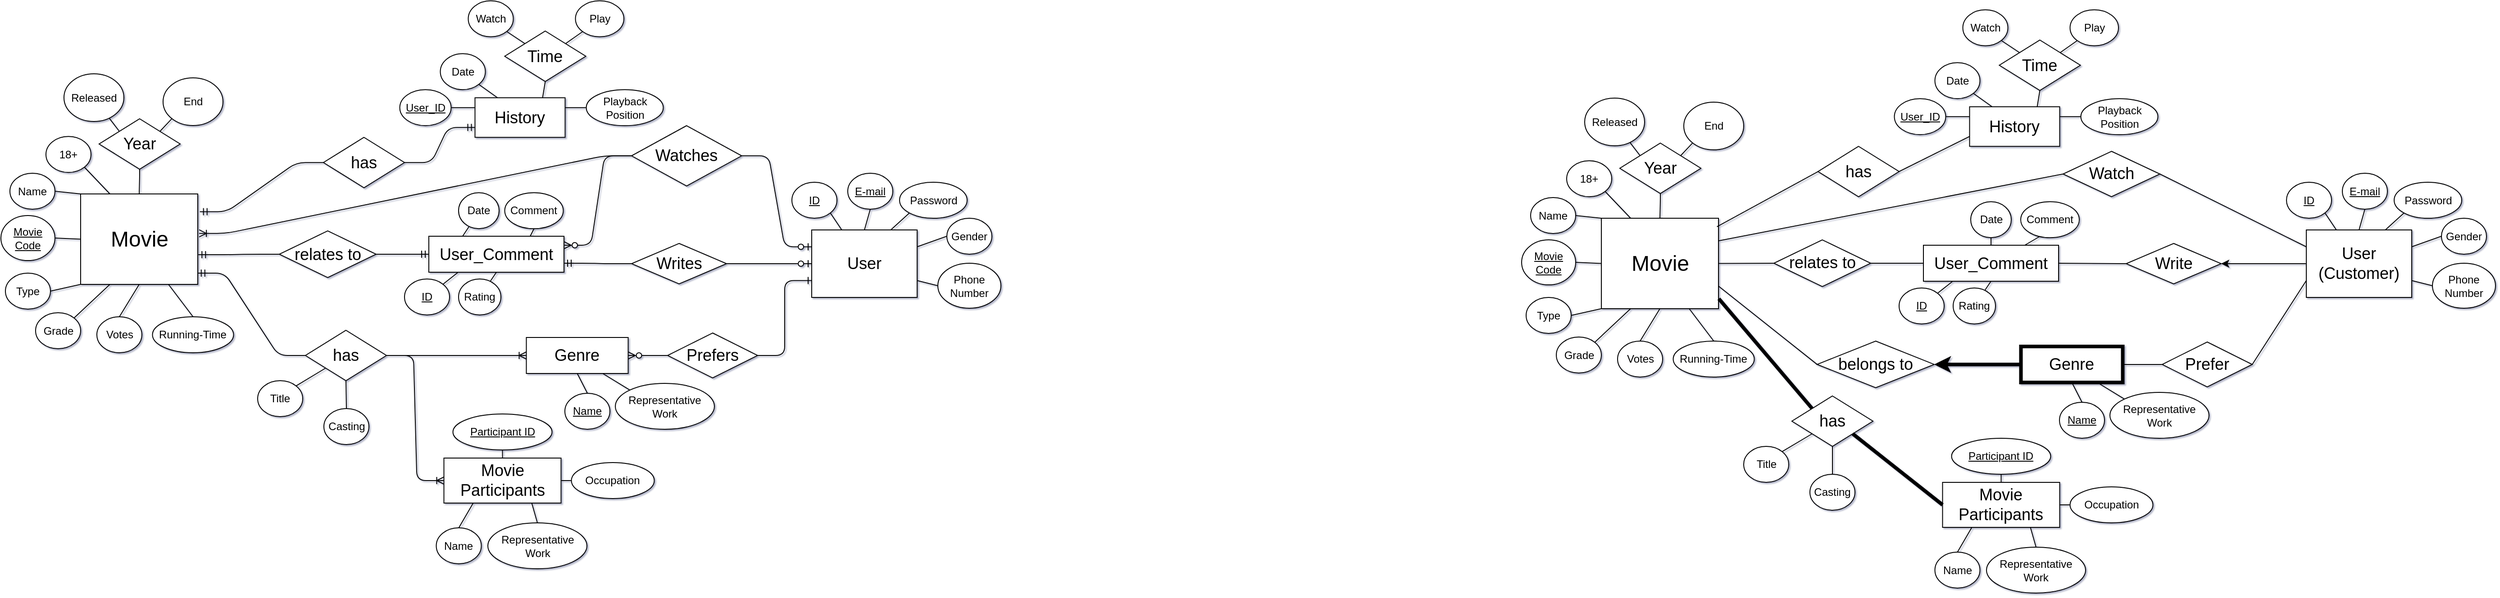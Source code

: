 <mxfile version="24.7.14">
  <diagram id="R2lEEEUBdFMjLlhIrx00" name="Page-1">
    <mxGraphModel dx="1087" dy="1228" grid="1" gridSize="10" guides="1" tooltips="1" connect="1" arrows="1" fold="1" page="1" pageScale="1" pageWidth="850" pageHeight="1100" background="none" math="0" shadow="1" extFonts="Permanent Marker^https://fonts.googleapis.com/css?family=Permanent+Marker">
      <root>
        <mxCell id="0" />
        <mxCell id="1" parent="0" />
        <mxCell id="OrGfQXAaAdTn9BZJPWIu-48" value="&lt;span style=&quot;font-size: 18px;&quot;&gt;User&lt;/span&gt;" style="whiteSpace=wrap;html=1;align=center;rounded=0;" parent="1" vertex="1">
          <mxGeometry x="1102" y="505.5" width="117" height="75" as="geometry" />
        </mxCell>
        <mxCell id="OrGfQXAaAdTn9BZJPWIu-49" value="&lt;font style=&quot;font-size: 18px;&quot;&gt;Movie Participants&lt;/font&gt;" style="whiteSpace=wrap;html=1;align=center;rounded=0;" parent="1" vertex="1">
          <mxGeometry x="693.75" y="759" width="130" height="50" as="geometry" />
        </mxCell>
        <mxCell id="OrGfQXAaAdTn9BZJPWIu-50" value="&lt;u&gt;ID&lt;/u&gt;" style="ellipse;whiteSpace=wrap;html=1;align=center;rounded=1;" parent="1" vertex="1">
          <mxGeometry x="1080" y="452.5" width="50" height="40" as="geometry" />
        </mxCell>
        <mxCell id="OrGfQXAaAdTn9BZJPWIu-52" value="" style="endArrow=none;html=1;rounded=1;exitX=1;exitY=1;exitDx=0;exitDy=0;" parent="1" source="OrGfQXAaAdTn9BZJPWIu-50" target="OrGfQXAaAdTn9BZJPWIu-48" edge="1">
          <mxGeometry relative="1" as="geometry">
            <mxPoint x="887.5" y="492.5" as="sourcePoint" />
            <mxPoint x="1047.5" y="492.5" as="targetPoint" />
          </mxGeometry>
        </mxCell>
        <mxCell id="OrGfQXAaAdTn9BZJPWIu-53" value="&lt;u&gt;E-mail&lt;/u&gt;" style="ellipse;whiteSpace=wrap;html=1;align=center;rounded=1;" parent="1" vertex="1">
          <mxGeometry x="1142" y="442.5" width="50" height="40" as="geometry" />
        </mxCell>
        <mxCell id="OrGfQXAaAdTn9BZJPWIu-54" value="" style="endArrow=none;html=1;rounded=1;exitX=0.5;exitY=1;exitDx=0;exitDy=0;entryX=0.5;entryY=0;entryDx=0;entryDy=0;" parent="1" source="OrGfQXAaAdTn9BZJPWIu-53" target="OrGfQXAaAdTn9BZJPWIu-48" edge="1">
          <mxGeometry relative="1" as="geometry">
            <mxPoint x="1130.5" y="436.5" as="sourcePoint" />
            <mxPoint x="1187.5" y="452.5" as="targetPoint" />
          </mxGeometry>
        </mxCell>
        <mxCell id="OrGfQXAaAdTn9BZJPWIu-55" value="Password" style="ellipse;whiteSpace=wrap;html=1;align=center;rounded=1;" parent="1" vertex="1">
          <mxGeometry x="1199.5" y="452.5" width="75" height="40" as="geometry" />
        </mxCell>
        <mxCell id="OrGfQXAaAdTn9BZJPWIu-56" value="" style="endArrow=none;html=1;rounded=1;exitX=0;exitY=1;exitDx=0;exitDy=0;entryX=0.75;entryY=0;entryDx=0;entryDy=0;" parent="1" source="OrGfQXAaAdTn9BZJPWIu-55" target="OrGfQXAaAdTn9BZJPWIu-48" edge="1">
          <mxGeometry relative="1" as="geometry">
            <mxPoint x="1160.5" y="386.5" as="sourcePoint" />
            <mxPoint x="1197.5" y="462.5" as="targetPoint" />
          </mxGeometry>
        </mxCell>
        <mxCell id="OrGfQXAaAdTn9BZJPWIu-57" value="Gender" style="ellipse;whiteSpace=wrap;html=1;align=center;rounded=1;" parent="1" vertex="1">
          <mxGeometry x="1252" y="492.5" width="50" height="40" as="geometry" />
        </mxCell>
        <mxCell id="OrGfQXAaAdTn9BZJPWIu-58" value="" style="endArrow=none;html=1;rounded=1;exitX=0;exitY=0.5;exitDx=0;exitDy=0;entryX=1;entryY=0.25;entryDx=0;entryDy=0;" parent="1" source="OrGfQXAaAdTn9BZJPWIu-57" target="OrGfQXAaAdTn9BZJPWIu-48" edge="1">
          <mxGeometry relative="1" as="geometry">
            <mxPoint x="1160.5" y="386.5" as="sourcePoint" />
            <mxPoint x="1197.5" y="462.5" as="targetPoint" />
          </mxGeometry>
        </mxCell>
        <mxCell id="OrGfQXAaAdTn9BZJPWIu-61" value="Phone Number" style="ellipse;whiteSpace=wrap;html=1;align=center;rounded=1;" parent="1" vertex="1">
          <mxGeometry x="1242" y="542.5" width="70" height="50" as="geometry" />
        </mxCell>
        <mxCell id="OrGfQXAaAdTn9BZJPWIu-62" value="" style="endArrow=none;html=1;rounded=1;entryX=1;entryY=0.75;entryDx=0;entryDy=0;exitX=0;exitY=0.5;exitDx=0;exitDy=0;" parent="1" source="OrGfQXAaAdTn9BZJPWIu-61" target="OrGfQXAaAdTn9BZJPWIu-48" edge="1">
          <mxGeometry relative="1" as="geometry">
            <mxPoint x="1345" y="452.5" as="sourcePoint" />
            <mxPoint x="1197.5" y="462.5" as="targetPoint" />
          </mxGeometry>
        </mxCell>
        <mxCell id="OrGfQXAaAdTn9BZJPWIu-76" value="&lt;font style=&quot;font-size: 18px;&quot;&gt;Prefers&lt;/font&gt;" style="shape=rhombus;perimeter=rhombusPerimeter;whiteSpace=wrap;html=1;align=center;rounded=0;" parent="1" vertex="1">
          <mxGeometry x="942" y="620" width="100" height="50" as="geometry" />
        </mxCell>
        <mxCell id="OrGfQXAaAdTn9BZJPWIu-77" value="&lt;font style=&quot;font-size: 18px;&quot;&gt;User_Comment&lt;/font&gt;" style="whiteSpace=wrap;html=1;align=center;rounded=0;" parent="1" vertex="1">
          <mxGeometry x="677" y="512.5" width="150" height="40" as="geometry" />
        </mxCell>
        <mxCell id="OrGfQXAaAdTn9BZJPWIu-78" value="Rating" style="ellipse;whiteSpace=wrap;html=1;align=center;rounded=1;" parent="1" vertex="1">
          <mxGeometry x="710" y="560" width="47" height="40" as="geometry" />
        </mxCell>
        <mxCell id="OrGfQXAaAdTn9BZJPWIu-79" value="&lt;u&gt;ID&lt;/u&gt;" style="ellipse;whiteSpace=wrap;html=1;align=center;rounded=1;" parent="1" vertex="1">
          <mxGeometry x="650" y="560" width="50" height="40" as="geometry" />
        </mxCell>
        <mxCell id="OrGfQXAaAdTn9BZJPWIu-88" value="Date" style="ellipse;whiteSpace=wrap;html=1;align=center;rounded=1;" parent="1" vertex="1">
          <mxGeometry x="710" y="464.13" width="45" height="40" as="geometry" />
        </mxCell>
        <mxCell id="OrGfQXAaAdTn9BZJPWIu-89" value="Comment" style="ellipse;whiteSpace=wrap;html=1;align=center;rounded=1;" parent="1" vertex="1">
          <mxGeometry x="761.25" y="464.13" width="65" height="40" as="geometry" />
        </mxCell>
        <mxCell id="OrGfQXAaAdTn9BZJPWIu-97" value="" style="endArrow=none;html=1;rounded=1;entryX=1;entryY=0;entryDx=0;entryDy=0;exitX=0.213;exitY=1.013;exitDx=0;exitDy=0;exitPerimeter=0;" parent="1" source="OrGfQXAaAdTn9BZJPWIu-77" target="OrGfQXAaAdTn9BZJPWIu-79" edge="1">
          <mxGeometry relative="1" as="geometry">
            <mxPoint x="765" y="760" as="sourcePoint" />
            <mxPoint x="752" y="650" as="targetPoint" />
          </mxGeometry>
        </mxCell>
        <mxCell id="OrGfQXAaAdTn9BZJPWIu-98" value="" style="endArrow=none;html=1;rounded=1;exitX=0.5;exitY=1;exitDx=0;exitDy=0;" parent="1" source="OrGfQXAaAdTn9BZJPWIu-77" target="OrGfQXAaAdTn9BZJPWIu-78" edge="1">
          <mxGeometry relative="1" as="geometry">
            <mxPoint x="775" y="770" as="sourcePoint" />
            <mxPoint x="679" y="582.5" as="targetPoint" />
          </mxGeometry>
        </mxCell>
        <mxCell id="OrGfQXAaAdTn9BZJPWIu-99" value="" style="endArrow=none;html=1;rounded=1;exitX=0.25;exitY=0;exitDx=0;exitDy=0;entryX=0.264;entryY=0.932;entryDx=0;entryDy=0;entryPerimeter=0;" parent="1" source="OrGfQXAaAdTn9BZJPWIu-77" target="OrGfQXAaAdTn9BZJPWIu-88" edge="1">
          <mxGeometry relative="1" as="geometry">
            <mxPoint x="785" y="780" as="sourcePoint" />
            <mxPoint x="752" y="496.5" as="targetPoint" />
          </mxGeometry>
        </mxCell>
        <mxCell id="OrGfQXAaAdTn9BZJPWIu-100" value="" style="endArrow=none;html=1;rounded=1;exitX=0.75;exitY=0;exitDx=0;exitDy=0;entryX=0.5;entryY=1;entryDx=0;entryDy=0;" parent="1" source="OrGfQXAaAdTn9BZJPWIu-77" target="OrGfQXAaAdTn9BZJPWIu-89" edge="1">
          <mxGeometry relative="1" as="geometry">
            <mxPoint x="795" y="790" as="sourcePoint" />
            <mxPoint x="782" y="680" as="targetPoint" />
          </mxGeometry>
        </mxCell>
        <mxCell id="OrGfQXAaAdTn9BZJPWIu-105" value="&lt;span style=&quot;font-size: 18px;&quot;&gt;Writes&lt;/span&gt;" style="shape=rhombus;perimeter=rhombusPerimeter;whiteSpace=wrap;html=1;align=center;rounded=0;" parent="1" vertex="1">
          <mxGeometry x="902" y="520.5" width="105.5" height="45" as="geometry" />
        </mxCell>
        <mxCell id="_kRaysnc5MU2M_8_n5-s-9" value="&lt;span style=&quot;font-size: 18px;&quot;&gt;relates to&lt;/span&gt;" style="shape=rhombus;perimeter=rhombusPerimeter;whiteSpace=wrap;html=1;align=center;rounded=0;" parent="1" vertex="1">
          <mxGeometry x="511" y="506.56" width="107.5" height="51.88" as="geometry" />
        </mxCell>
        <mxCell id="_kRaysnc5MU2M_8_n5-s-20" value="" style="edgeStyle=entityRelationEdgeStyle;fontSize=12;html=1;endArrow=ERone;endFill=1;rounded=1;entryX=0;entryY=0.75;entryDx=0;entryDy=0;exitX=1;exitY=0.5;exitDx=0;exitDy=0;" parent="1" source="OrGfQXAaAdTn9BZJPWIu-76" target="OrGfQXAaAdTn9BZJPWIu-48" edge="1">
          <mxGeometry width="100" height="100" relative="1" as="geometry">
            <mxPoint x="658" y="636" as="sourcePoint" />
            <mxPoint x="758" y="536" as="targetPoint" />
          </mxGeometry>
        </mxCell>
        <mxCell id="_kRaysnc5MU2M_8_n5-s-26" value="" style="edgeStyle=entityRelationEdgeStyle;fontSize=12;html=1;endArrow=ERoneToMany;rounded=1;entryX=0;entryY=0.5;entryDx=0;entryDy=0;exitX=1;exitY=0.5;exitDx=0;exitDy=0;" parent="1" source="_kRaysnc5MU2M_8_n5-s-62" target="OrGfQXAaAdTn9BZJPWIu-49" edge="1">
          <mxGeometry width="100" height="100" relative="1" as="geometry">
            <mxPoint x="647" y="743" as="sourcePoint" />
            <mxPoint x="967" y="810" as="targetPoint" />
            <Array as="points">
              <mxPoint x="600" y="760" />
            </Array>
          </mxGeometry>
        </mxCell>
        <mxCell id="_kRaysnc5MU2M_8_n5-s-29" value="" style="edgeStyle=entityRelationEdgeStyle;fontSize=12;html=1;endArrow=ERzeroToOne;endFill=1;rounded=1;entryX=0;entryY=0.5;entryDx=0;entryDy=0;exitX=1;exitY=0.5;exitDx=0;exitDy=0;" parent="1" source="OrGfQXAaAdTn9BZJPWIu-105" target="OrGfQXAaAdTn9BZJPWIu-48" edge="1">
          <mxGeometry width="100" height="100" relative="1" as="geometry">
            <mxPoint x="1090.5" y="431" as="sourcePoint" />
            <mxPoint x="893.5" y="556" as="targetPoint" />
          </mxGeometry>
        </mxCell>
        <mxCell id="_kRaysnc5MU2M_8_n5-s-33" value="" style="edgeStyle=entityRelationEdgeStyle;fontSize=12;html=1;endArrow=ERzeroToMany;endFill=1;rounded=1;exitX=0;exitY=0.5;exitDx=0;exitDy=0;" parent="1" source="OrGfQXAaAdTn9BZJPWIu-76" target="_kRaysnc5MU2M_8_n5-s-52" edge="1">
          <mxGeometry width="100" height="100" relative="1" as="geometry">
            <mxPoint x="654.75" y="735" as="sourcePoint" />
            <mxPoint x="754.75" y="635" as="targetPoint" />
          </mxGeometry>
        </mxCell>
        <mxCell id="_kRaysnc5MU2M_8_n5-s-34" value="" style="edgeStyle=entityRelationEdgeStyle;fontSize=12;html=1;endArrow=ERmandOne;rounded=1;entryX=1;entryY=0.75;entryDx=0;entryDy=0;" parent="1" source="OrGfQXAaAdTn9BZJPWIu-105" target="OrGfQXAaAdTn9BZJPWIu-77" edge="1">
          <mxGeometry width="100" height="100" relative="1" as="geometry">
            <mxPoint x="795.5" y="640" as="sourcePoint" />
            <mxPoint x="895.5" y="540" as="targetPoint" />
          </mxGeometry>
        </mxCell>
        <mxCell id="_kRaysnc5MU2M_8_n5-s-37" value="" style="edgeStyle=entityRelationEdgeStyle;fontSize=12;html=1;endArrow=ERmandOne;rounded=1;entryX=1.005;entryY=0.672;entryDx=0;entryDy=0;exitX=0;exitY=0.5;exitDx=0;exitDy=0;entryPerimeter=0;" parent="1" source="_kRaysnc5MU2M_8_n5-s-9" target="56u8kqJNubYGTSNLfcnv-119" edge="1">
          <mxGeometry width="100" height="100" relative="1" as="geometry">
            <mxPoint x="530" y="530" as="sourcePoint" />
            <mxPoint x="446.12" y="532.111" as="targetPoint" />
            <Array as="points">
              <mxPoint x="581.5" y="562.5" />
              <mxPoint x="500" y="570" />
              <mxPoint x="450" y="550" />
            </Array>
          </mxGeometry>
        </mxCell>
        <mxCell id="_kRaysnc5MU2M_8_n5-s-38" value="" style="edgeStyle=entityRelationEdgeStyle;fontSize=12;html=1;endArrow=ERmandOne;rounded=1;entryX=0;entryY=0.5;entryDx=0;entryDy=0;exitX=1;exitY=0.5;exitDx=0;exitDy=0;" parent="1" source="_kRaysnc5MU2M_8_n5-s-9" target="OrGfQXAaAdTn9BZJPWIu-77" edge="1">
          <mxGeometry width="100" height="100" relative="1" as="geometry">
            <mxPoint x="657.75" y="556.005" as="sourcePoint" />
            <mxPoint x="726.25" y="556.13" as="targetPoint" />
            <Array as="points">
              <mxPoint x="598.25" y="596.13" />
            </Array>
          </mxGeometry>
        </mxCell>
        <mxCell id="_kRaysnc5MU2M_8_n5-s-39" value="Name" style="ellipse;whiteSpace=wrap;html=1;align=center;rounded=1;" parent="1" vertex="1">
          <mxGeometry x="685.25" y="836.5" width="50" height="40" as="geometry" />
        </mxCell>
        <mxCell id="_kRaysnc5MU2M_8_n5-s-40" value="Occupation" style="ellipse;whiteSpace=wrap;html=1;align=center;rounded=1;" parent="1" vertex="1">
          <mxGeometry x="835.25" y="764" width="92" height="40" as="geometry" />
        </mxCell>
        <mxCell id="_kRaysnc5MU2M_8_n5-s-42" value="Representative&lt;br&gt;Work" style="ellipse;whiteSpace=wrap;html=1;align=center;rounded=1;" parent="1" vertex="1">
          <mxGeometry x="742.5" y="831" width="110" height="51" as="geometry" />
        </mxCell>
        <mxCell id="_kRaysnc5MU2M_8_n5-s-44" value="&lt;u&gt;Participant ID&lt;/u&gt;" style="ellipse;whiteSpace=wrap;html=1;align=center;rounded=1;" parent="1" vertex="1">
          <mxGeometry x="703.75" y="710" width="110" height="40" as="geometry" />
        </mxCell>
        <mxCell id="_kRaysnc5MU2M_8_n5-s-45" value="" style="endArrow=none;html=1;rounded=1;entryX=0.5;entryY=0;entryDx=0;entryDy=0;exitX=0.75;exitY=1;exitDx=0;exitDy=0;" parent="1" source="OrGfQXAaAdTn9BZJPWIu-49" target="_kRaysnc5MU2M_8_n5-s-42" edge="1">
          <mxGeometry relative="1" as="geometry">
            <mxPoint x="242.25" y="834" as="sourcePoint" />
            <mxPoint x="250.25" y="873" as="targetPoint" />
          </mxGeometry>
        </mxCell>
        <mxCell id="_kRaysnc5MU2M_8_n5-s-46" value="" style="endArrow=none;html=1;rounded=1;entryX=0;entryY=0.5;entryDx=0;entryDy=0;exitX=1;exitY=0.5;exitDx=0;exitDy=0;" parent="1" source="OrGfQXAaAdTn9BZJPWIu-49" target="_kRaysnc5MU2M_8_n5-s-40" edge="1">
          <mxGeometry relative="1" as="geometry">
            <mxPoint x="737.25" y="836" as="sourcePoint" />
            <mxPoint x="742.25" y="855" as="targetPoint" />
          </mxGeometry>
        </mxCell>
        <mxCell id="_kRaysnc5MU2M_8_n5-s-47" value="" style="endArrow=none;html=1;rounded=1;entryX=0.5;entryY=1;entryDx=0;entryDy=0;exitX=0.5;exitY=0;exitDx=0;exitDy=0;" parent="1" source="OrGfQXAaAdTn9BZJPWIu-49" target="_kRaysnc5MU2M_8_n5-s-44" edge="1">
          <mxGeometry relative="1" as="geometry">
            <mxPoint x="747.25" y="846" as="sourcePoint" />
            <mxPoint x="752.25" y="865" as="targetPoint" />
          </mxGeometry>
        </mxCell>
        <mxCell id="_kRaysnc5MU2M_8_n5-s-48" value="" style="endArrow=none;html=1;rounded=1;exitX=0.25;exitY=1;exitDx=0;exitDy=0;entryX=0.5;entryY=0;entryDx=0;entryDy=0;" parent="1" source="OrGfQXAaAdTn9BZJPWIu-49" target="_kRaysnc5MU2M_8_n5-s-39" edge="1">
          <mxGeometry relative="1" as="geometry">
            <mxPoint x="757.25" y="856" as="sourcePoint" />
            <mxPoint x="796.25" y="740" as="targetPoint" />
          </mxGeometry>
        </mxCell>
        <mxCell id="_kRaysnc5MU2M_8_n5-s-52" value="&lt;font style=&quot;font-size: 18px;&quot;&gt;Genre&lt;/font&gt;" style="whiteSpace=wrap;html=1;align=center;rounded=0;" parent="1" vertex="1">
          <mxGeometry x="785.25" y="625" width="113" height="40" as="geometry" />
        </mxCell>
        <mxCell id="_kRaysnc5MU2M_8_n5-s-54" value="&lt;font style=&quot;font-size: 18px;&quot;&gt;History&lt;/font&gt;" style="whiteSpace=wrap;html=1;align=center;rounded=0;" parent="1" vertex="1">
          <mxGeometry x="728.25" y="358.63" width="100" height="44" as="geometry" />
        </mxCell>
        <mxCell id="_kRaysnc5MU2M_8_n5-s-56" value="&lt;span style=&quot;font-size: 18px;&quot;&gt;Watches&lt;/span&gt;" style="shape=rhombus;perimeter=rhombusPerimeter;whiteSpace=wrap;html=1;align=center;rounded=0;" parent="1" vertex="1">
          <mxGeometry x="902" y="389.63" width="122.25" height="67" as="geometry" />
        </mxCell>
        <mxCell id="_kRaysnc5MU2M_8_n5-s-60" value="&lt;u&gt;Name&lt;/u&gt;" style="ellipse;whiteSpace=wrap;html=1;align=center;rounded=1;" parent="1" vertex="1">
          <mxGeometry x="828" y="687" width="50" height="40" as="geometry" />
        </mxCell>
        <mxCell id="_kRaysnc5MU2M_8_n5-s-62" value="&lt;font style=&quot;font-size: 18px;&quot;&gt;has&lt;/font&gt;" style="shape=rhombus;perimeter=rhombusPerimeter;whiteSpace=wrap;html=1;align=center;rounded=0;" parent="1" vertex="1">
          <mxGeometry x="540" y="617" width="90" height="56" as="geometry" />
        </mxCell>
        <mxCell id="_kRaysnc5MU2M_8_n5-s-63" value="" style="edgeStyle=entityRelationEdgeStyle;fontSize=12;html=1;endArrow=ERmandOne;rounded=1;exitX=0;exitY=0.5;exitDx=0;exitDy=0;entryX=0.999;entryY=0.876;entryDx=0;entryDy=0;entryPerimeter=0;" parent="1" source="_kRaysnc5MU2M_8_n5-s-62" target="56u8kqJNubYGTSNLfcnv-119" edge="1">
          <mxGeometry width="100" height="100" relative="1" as="geometry">
            <mxPoint x="690" y="595" as="sourcePoint" />
            <mxPoint x="447.81" y="557.639" as="targetPoint" />
            <Array as="points">
              <mxPoint x="520" y="760" />
            </Array>
          </mxGeometry>
        </mxCell>
        <mxCell id="_kRaysnc5MU2M_8_n5-s-64" value="" style="endArrow=none;html=1;rounded=1;entryX=0.5;entryY=1;entryDx=0;entryDy=0;exitX=0.5;exitY=0;exitDx=0;exitDy=0;" parent="1" source="_kRaysnc5MU2M_8_n5-s-60" target="_kRaysnc5MU2M_8_n5-s-52" edge="1">
          <mxGeometry relative="1" as="geometry">
            <mxPoint x="866.75" y="595" as="sourcePoint" />
            <mxPoint x="842.75" y="650.5" as="targetPoint" />
          </mxGeometry>
        </mxCell>
        <mxCell id="_kRaysnc5MU2M_8_n5-s-71" value="Date" style="ellipse;whiteSpace=wrap;html=1;align=center;rounded=1;" parent="1" vertex="1">
          <mxGeometry x="689.75" y="309.63" width="50" height="40" as="geometry" />
        </mxCell>
        <mxCell id="_kRaysnc5MU2M_8_n5-s-72" value="" style="endArrow=none;html=1;rounded=1;entryX=0.25;entryY=0;entryDx=0;entryDy=0;exitX=1;exitY=1;exitDx=0;exitDy=0;" parent="1" source="_kRaysnc5MU2M_8_n5-s-71" target="_kRaysnc5MU2M_8_n5-s-54" edge="1">
          <mxGeometry relative="1" as="geometry">
            <mxPoint x="725.75" y="420.13" as="sourcePoint" />
            <mxPoint x="1053.25" y="676.13" as="targetPoint" />
          </mxGeometry>
        </mxCell>
        <mxCell id="_kRaysnc5MU2M_8_n5-s-74" value="Watch" style="ellipse;whiteSpace=wrap;html=1;align=center;rounded=1;" parent="1" vertex="1">
          <mxGeometry x="720.75" y="250.87" width="50" height="40" as="geometry" />
        </mxCell>
        <mxCell id="_kRaysnc5MU2M_8_n5-s-75" value="Play" style="ellipse;whiteSpace=wrap;html=1;align=center;rounded=1;" parent="1" vertex="1">
          <mxGeometry x="839.75" y="250.87" width="53.75" height="40" as="geometry" />
        </mxCell>
        <mxCell id="_kRaysnc5MU2M_8_n5-s-76" value="" style="endArrow=none;html=1;rounded=1;entryX=0;entryY=0;entryDx=0;entryDy=0;exitX=1;exitY=1;exitDx=0;exitDy=0;" parent="1" source="_kRaysnc5MU2M_8_n5-s-74" target="1Lhtd_r-0-Z76O6dxkwj-29" edge="1">
          <mxGeometry relative="1" as="geometry">
            <mxPoint x="764" y="465" as="sourcePoint" />
            <mxPoint x="781" y="489" as="targetPoint" />
          </mxGeometry>
        </mxCell>
        <mxCell id="_kRaysnc5MU2M_8_n5-s-77" value="" style="endArrow=none;html=1;rounded=1;entryX=1;entryY=0;entryDx=0;entryDy=0;exitX=0;exitY=1;exitDx=0;exitDy=0;" parent="1" source="_kRaysnc5MU2M_8_n5-s-75" target="1Lhtd_r-0-Z76O6dxkwj-29" edge="1">
          <mxGeometry relative="1" as="geometry">
            <mxPoint x="774" y="475" as="sourcePoint" />
            <mxPoint x="791" y="499" as="targetPoint" />
          </mxGeometry>
        </mxCell>
        <mxCell id="_kRaysnc5MU2M_8_n5-s-78" value="" style="endArrow=none;html=1;rounded=1;entryX=0;entryY=0.25;entryDx=0;entryDy=0;exitX=1;exitY=0.5;exitDx=0;exitDy=0;" parent="1" source="_kRaysnc5MU2M_8_n5-s-79" target="_kRaysnc5MU2M_8_n5-s-54" edge="1">
          <mxGeometry relative="1" as="geometry">
            <mxPoint x="665.75" y="460.13" as="sourcePoint" />
            <mxPoint x="739.75" y="458.13" as="targetPoint" />
          </mxGeometry>
        </mxCell>
        <mxCell id="_kRaysnc5MU2M_8_n5-s-79" value="&lt;u&gt;User_ID&lt;/u&gt;" style="ellipse;whiteSpace=wrap;html=1;align=center;rounded=1;" parent="1" vertex="1">
          <mxGeometry x="644.75" y="349.63" width="57" height="40" as="geometry" />
        </mxCell>
        <mxCell id="1Lhtd_r-0-Z76O6dxkwj-9" value="Playback&lt;br&gt;Position" style="ellipse;whiteSpace=wrap;html=1;align=center;rounded=1;" parent="1" vertex="1">
          <mxGeometry x="851.75" y="349.63" width="85.5" height="40" as="geometry" />
        </mxCell>
        <mxCell id="1Lhtd_r-0-Z76O6dxkwj-10" value="" style="endArrow=none;html=1;rounded=1;entryX=1;entryY=0.25;entryDx=0;entryDy=0;exitX=0;exitY=0.5;exitDx=0;exitDy=0;" parent="1" source="1Lhtd_r-0-Z76O6dxkwj-9" target="_kRaysnc5MU2M_8_n5-s-54" edge="1">
          <mxGeometry relative="1" as="geometry">
            <mxPoint x="720.25" y="420.63" as="sourcePoint" />
            <mxPoint x="738.25" y="401.63" as="targetPoint" />
          </mxGeometry>
        </mxCell>
        <mxCell id="1Lhtd_r-0-Z76O6dxkwj-11" value="" style="edgeStyle=entityRelationEdgeStyle;fontSize=12;html=1;endArrow=ERmandOne;rounded=1;entryX=0;entryY=0.75;entryDx=0;entryDy=0;exitX=1;exitY=0.5;exitDx=0;exitDy=0;" parent="1" source="1Lhtd_r-0-Z76O6dxkwj-12" target="_kRaysnc5MU2M_8_n5-s-54" edge="1">
          <mxGeometry width="100" height="100" relative="1" as="geometry">
            <mxPoint x="695" y="370.5" as="sourcePoint" />
            <mxPoint x="745.5" y="542.5" as="targetPoint" />
            <Array as="points">
              <mxPoint x="624.75" y="606.13" />
            </Array>
          </mxGeometry>
        </mxCell>
        <mxCell id="1Lhtd_r-0-Z76O6dxkwj-12" value="&lt;font style=&quot;font-size: 18px;&quot;&gt;has&lt;/font&gt;" style="shape=rhombus;perimeter=rhombusPerimeter;whiteSpace=wrap;html=1;align=center;rounded=0;" parent="1" vertex="1">
          <mxGeometry x="560" y="402.63" width="90" height="56" as="geometry" />
        </mxCell>
        <mxCell id="1Lhtd_r-0-Z76O6dxkwj-13" value="" style="edgeStyle=entityRelationEdgeStyle;fontSize=12;html=1;endArrow=ERmandOne;rounded=1;entryX=1.018;entryY=0.196;entryDx=0;entryDy=0;exitX=0;exitY=0.5;exitDx=0;exitDy=0;entryPerimeter=0;" parent="1" source="1Lhtd_r-0-Z76O6dxkwj-12" target="56u8kqJNubYGTSNLfcnv-119" edge="1">
          <mxGeometry width="100" height="100" relative="1" as="geometry">
            <mxPoint x="564" y="510" as="sourcePoint" />
            <mxPoint x="449.11" y="485.982" as="targetPoint" />
            <Array as="points">
              <mxPoint x="591.5" y="572.5" />
            </Array>
          </mxGeometry>
        </mxCell>
        <mxCell id="1Lhtd_r-0-Z76O6dxkwj-14" value="" style="edgeStyle=entityRelationEdgeStyle;fontSize=12;html=1;endArrow=ERoneToMany;rounded=1;entryX=0;entryY=0.5;entryDx=0;entryDy=0;exitX=1;exitY=0.5;exitDx=0;exitDy=0;" parent="1" source="_kRaysnc5MU2M_8_n5-s-62" target="_kRaysnc5MU2M_8_n5-s-52" edge="1">
          <mxGeometry width="100" height="100" relative="1" as="geometry">
            <mxPoint x="689.0" y="644.94" as="sourcePoint" />
            <mxPoint x="682.75" y="779" as="targetPoint" />
            <Array as="points">
              <mxPoint x="614.75" y="795" />
            </Array>
          </mxGeometry>
        </mxCell>
        <mxCell id="1Lhtd_r-0-Z76O6dxkwj-16" value="" style="edgeStyle=entityRelationEdgeStyle;fontSize=12;html=1;endArrow=ERzeroToOne;endFill=1;rounded=1;entryX=0;entryY=0.25;entryDx=0;entryDy=0;" parent="1" source="_kRaysnc5MU2M_8_n5-s-56" target="OrGfQXAaAdTn9BZJPWIu-48" edge="1">
          <mxGeometry width="100" height="100" relative="1" as="geometry">
            <mxPoint x="888" y="397.5" as="sourcePoint" />
            <mxPoint x="982" y="377.5" as="targetPoint" />
          </mxGeometry>
        </mxCell>
        <mxCell id="1Lhtd_r-0-Z76O6dxkwj-18" value="" style="edgeStyle=entityRelationEdgeStyle;fontSize=12;html=1;endArrow=ERzeroToMany;endFill=1;rounded=1;exitX=0;exitY=0.5;exitDx=0;exitDy=0;entryX=1;entryY=0.25;entryDx=0;entryDy=0;" parent="1" source="_kRaysnc5MU2M_8_n5-s-56" target="OrGfQXAaAdTn9BZJPWIu-77" edge="1">
          <mxGeometry width="100" height="100" relative="1" as="geometry">
            <mxPoint x="959" y="535" as="sourcePoint" />
            <mxPoint x="898" y="630" as="targetPoint" />
          </mxGeometry>
        </mxCell>
        <mxCell id="1Lhtd_r-0-Z76O6dxkwj-19" value="" style="edgeStyle=entityRelationEdgeStyle;fontSize=12;html=1;endArrow=ERoneToMany;rounded=1;exitX=0;exitY=0.5;exitDx=0;exitDy=0;entryX=1.012;entryY=0.436;entryDx=0;entryDy=0;entryPerimeter=0;" parent="1" source="_kRaysnc5MU2M_8_n5-s-56" target="56u8kqJNubYGTSNLfcnv-119" edge="1">
          <mxGeometry width="100" height="100" relative="1" as="geometry">
            <mxPoint x="618" y="658" as="sourcePoint" />
            <mxPoint x="449" y="507" as="targetPoint" />
            <Array as="points">
              <mxPoint x="610" y="770" />
            </Array>
          </mxGeometry>
        </mxCell>
        <mxCell id="1Lhtd_r-0-Z76O6dxkwj-21" value="Representative&lt;br&gt;Work" style="ellipse;whiteSpace=wrap;html=1;align=center;rounded=1;" parent="1" vertex="1">
          <mxGeometry x="884" y="676" width="110" height="51" as="geometry" />
        </mxCell>
        <mxCell id="1Lhtd_r-0-Z76O6dxkwj-23" value="" style="endArrow=none;html=1;rounded=1;entryX=0.75;entryY=1;entryDx=0;entryDy=0;exitX=0;exitY=0;exitDx=0;exitDy=0;" parent="1" source="1Lhtd_r-0-Z76O6dxkwj-21" target="_kRaysnc5MU2M_8_n5-s-52" edge="1">
          <mxGeometry relative="1" as="geometry">
            <mxPoint x="845.75" y="697" as="sourcePoint" />
            <mxPoint x="851.75" y="675" as="targetPoint" />
          </mxGeometry>
        </mxCell>
        <mxCell id="1Lhtd_r-0-Z76O6dxkwj-29" value="&lt;span style=&quot;font-size: 18px;&quot;&gt;Time&lt;/span&gt;" style="shape=rhombus;perimeter=rhombusPerimeter;whiteSpace=wrap;html=1;align=center;rounded=0;" parent="1" vertex="1">
          <mxGeometry x="761.25" y="284.5" width="90" height="56" as="geometry" />
        </mxCell>
        <mxCell id="1Lhtd_r-0-Z76O6dxkwj-34" value="" style="endArrow=none;html=1;rounded=1;entryX=0.75;entryY=0;entryDx=0;entryDy=0;exitX=0.5;exitY=1;exitDx=0;exitDy=0;" parent="1" source="1Lhtd_r-0-Z76O6dxkwj-29" target="_kRaysnc5MU2M_8_n5-s-54" edge="1">
          <mxGeometry relative="1" as="geometry">
            <mxPoint x="910" y="368" as="sourcePoint" />
            <mxPoint x="838" y="380" as="targetPoint" />
          </mxGeometry>
        </mxCell>
        <mxCell id="56u8kqJNubYGTSNLfcnv-1" value="Type" style="ellipse;whiteSpace=wrap;html=1;align=center;rounded=1;" vertex="1" parent="1">
          <mxGeometry x="1895" y="580.5" width="50" height="40" as="geometry" />
        </mxCell>
        <mxCell id="56u8kqJNubYGTSNLfcnv-104" value="" style="edgeStyle=orthogonalEdgeStyle;rounded=0;orthogonalLoop=1;jettySize=auto;html=1;" edge="1" parent="1" source="56u8kqJNubYGTSNLfcnv-2" target="56u8kqJNubYGTSNLfcnv-36">
          <mxGeometry relative="1" as="geometry" />
        </mxCell>
        <mxCell id="56u8kqJNubYGTSNLfcnv-2" value="&lt;span style=&quot;font-size: 18px;&quot;&gt;User&lt;br&gt;(Customer)&lt;/span&gt;" style="whiteSpace=wrap;html=1;align=center;rounded=0;" vertex="1" parent="1">
          <mxGeometry x="2761" y="505.5" width="117" height="75" as="geometry" />
        </mxCell>
        <mxCell id="56u8kqJNubYGTSNLfcnv-3" value="&lt;font style=&quot;font-size: 18px;&quot;&gt;Movie Participants&lt;/font&gt;" style="whiteSpace=wrap;html=1;align=center;rounded=0;" vertex="1" parent="1">
          <mxGeometry x="2357.25" y="786" width="130" height="50" as="geometry" />
        </mxCell>
        <mxCell id="56u8kqJNubYGTSNLfcnv-4" value="&lt;u&gt;ID&lt;/u&gt;" style="ellipse;whiteSpace=wrap;html=1;align=center;rounded=1;" vertex="1" parent="1">
          <mxGeometry x="2739" y="452.5" width="50" height="40" as="geometry" />
        </mxCell>
        <mxCell id="56u8kqJNubYGTSNLfcnv-5" value="" style="endArrow=none;html=1;rounded=1;exitX=1;exitY=1;exitDx=0;exitDy=0;" edge="1" parent="1" source="56u8kqJNubYGTSNLfcnv-4" target="56u8kqJNubYGTSNLfcnv-2">
          <mxGeometry relative="1" as="geometry">
            <mxPoint x="2546.5" y="492.5" as="sourcePoint" />
            <mxPoint x="2706.5" y="492.5" as="targetPoint" />
          </mxGeometry>
        </mxCell>
        <mxCell id="56u8kqJNubYGTSNLfcnv-6" value="&lt;u&gt;E-mail&lt;/u&gt;" style="ellipse;whiteSpace=wrap;html=1;align=center;rounded=1;" vertex="1" parent="1">
          <mxGeometry x="2801" y="442.5" width="50" height="40" as="geometry" />
        </mxCell>
        <mxCell id="56u8kqJNubYGTSNLfcnv-7" value="" style="endArrow=none;html=1;rounded=1;exitX=0.5;exitY=1;exitDx=0;exitDy=0;entryX=0.5;entryY=0;entryDx=0;entryDy=0;" edge="1" parent="1" source="56u8kqJNubYGTSNLfcnv-6" target="56u8kqJNubYGTSNLfcnv-2">
          <mxGeometry relative="1" as="geometry">
            <mxPoint x="2789.5" y="436.5" as="sourcePoint" />
            <mxPoint x="2846.5" y="452.5" as="targetPoint" />
          </mxGeometry>
        </mxCell>
        <mxCell id="56u8kqJNubYGTSNLfcnv-8" value="Password" style="ellipse;whiteSpace=wrap;html=1;align=center;rounded=1;" vertex="1" parent="1">
          <mxGeometry x="2858.5" y="452.5" width="75" height="40" as="geometry" />
        </mxCell>
        <mxCell id="56u8kqJNubYGTSNLfcnv-9" value="" style="endArrow=none;html=1;rounded=1;exitX=0;exitY=1;exitDx=0;exitDy=0;entryX=0.75;entryY=0;entryDx=0;entryDy=0;" edge="1" parent="1" source="56u8kqJNubYGTSNLfcnv-8" target="56u8kqJNubYGTSNLfcnv-2">
          <mxGeometry relative="1" as="geometry">
            <mxPoint x="2819.5" y="386.5" as="sourcePoint" />
            <mxPoint x="2856.5" y="462.5" as="targetPoint" />
          </mxGeometry>
        </mxCell>
        <mxCell id="56u8kqJNubYGTSNLfcnv-10" value="Gender" style="ellipse;whiteSpace=wrap;html=1;align=center;rounded=1;" vertex="1" parent="1">
          <mxGeometry x="2911" y="492.5" width="50" height="40" as="geometry" />
        </mxCell>
        <mxCell id="56u8kqJNubYGTSNLfcnv-11" value="" style="endArrow=none;html=1;rounded=1;exitX=0;exitY=0.5;exitDx=0;exitDy=0;entryX=1;entryY=0.25;entryDx=0;entryDy=0;" edge="1" parent="1" source="56u8kqJNubYGTSNLfcnv-10" target="56u8kqJNubYGTSNLfcnv-2">
          <mxGeometry relative="1" as="geometry">
            <mxPoint x="2819.5" y="386.5" as="sourcePoint" />
            <mxPoint x="2856.5" y="462.5" as="targetPoint" />
          </mxGeometry>
        </mxCell>
        <mxCell id="56u8kqJNubYGTSNLfcnv-12" value="Phone Number" style="ellipse;whiteSpace=wrap;html=1;align=center;rounded=1;" vertex="1" parent="1">
          <mxGeometry x="2901" y="542.5" width="70" height="50" as="geometry" />
        </mxCell>
        <mxCell id="56u8kqJNubYGTSNLfcnv-13" value="" style="endArrow=none;html=1;rounded=1;entryX=1;entryY=0.75;entryDx=0;entryDy=0;exitX=0;exitY=0.5;exitDx=0;exitDy=0;" edge="1" parent="1" source="56u8kqJNubYGTSNLfcnv-12" target="56u8kqJNubYGTSNLfcnv-2">
          <mxGeometry relative="1" as="geometry">
            <mxPoint x="3004" y="452.5" as="sourcePoint" />
            <mxPoint x="2856.5" y="462.5" as="targetPoint" />
          </mxGeometry>
        </mxCell>
        <mxCell id="56u8kqJNubYGTSNLfcnv-14" value="Name" style="ellipse;whiteSpace=wrap;html=1;align=center;rounded=1;" vertex="1" parent="1">
          <mxGeometry x="1900" y="469.5" width="50" height="40" as="geometry" />
        </mxCell>
        <mxCell id="56u8kqJNubYGTSNLfcnv-15" value="Running-Time" style="ellipse;whiteSpace=wrap;html=1;align=center;rounded=1;" vertex="1" parent="1">
          <mxGeometry x="2058.25" y="629" width="90" height="40" as="geometry" />
        </mxCell>
        <mxCell id="56u8kqJNubYGTSNLfcnv-16" value="Released" style="ellipse;whiteSpace=wrap;html=1;align=center;rounded=1;" vertex="1" parent="1">
          <mxGeometry x="1960" y="359" width="66.5" height="53" as="geometry" />
        </mxCell>
        <mxCell id="56u8kqJNubYGTSNLfcnv-17" value="18+" style="ellipse;whiteSpace=wrap;html=1;align=center;rounded=1;" vertex="1" parent="1">
          <mxGeometry x="1940" y="428.63" width="50" height="40" as="geometry" />
        </mxCell>
        <mxCell id="56u8kqJNubYGTSNLfcnv-18" value="&lt;font style=&quot;font-size: 24px;&quot;&gt;Movie&lt;/font&gt;" style="whiteSpace=wrap;html=1;align=center;rounded=0;" vertex="1" parent="1">
          <mxGeometry x="1978.5" y="492.5" width="130" height="100.5" as="geometry" />
        </mxCell>
        <mxCell id="56u8kqJNubYGTSNLfcnv-19" value="&lt;font style=&quot;font-size: 18px;&quot;&gt;Prefer&lt;/font&gt;" style="shape=rhombus;perimeter=rhombusPerimeter;whiteSpace=wrap;html=1;align=center;rounded=0;" vertex="1" parent="1">
          <mxGeometry x="2601" y="630" width="100" height="50" as="geometry" />
        </mxCell>
        <mxCell id="56u8kqJNubYGTSNLfcnv-20" value="&lt;font style=&quot;font-size: 18px;&quot;&gt;User_Comment&lt;/font&gt;" style="whiteSpace=wrap;html=1;align=center;rounded=0;glass=0;" vertex="1" parent="1">
          <mxGeometry x="2336" y="522.5" width="150" height="40" as="geometry" />
        </mxCell>
        <mxCell id="56u8kqJNubYGTSNLfcnv-21" value="Rating" style="ellipse;whiteSpace=wrap;html=1;align=center;rounded=1;" vertex="1" parent="1">
          <mxGeometry x="2369" y="570" width="47" height="40" as="geometry" />
        </mxCell>
        <mxCell id="56u8kqJNubYGTSNLfcnv-22" value="&lt;u&gt;ID&lt;/u&gt;" style="ellipse;whiteSpace=wrap;html=1;align=center;rounded=1;" vertex="1" parent="1">
          <mxGeometry x="2309" y="570" width="50" height="40" as="geometry" />
        </mxCell>
        <mxCell id="56u8kqJNubYGTSNLfcnv-23" value="&lt;u&gt;Movie&lt;br&gt;Code&lt;/u&gt;" style="ellipse;whiteSpace=wrap;html=1;align=center;rounded=1;" vertex="1" parent="1">
          <mxGeometry x="1890" y="516.56" width="60" height="50" as="geometry" />
        </mxCell>
        <mxCell id="56u8kqJNubYGTSNLfcnv-24" value="" style="endArrow=none;html=1;rounded=1;exitX=0;exitY=0.5;exitDx=0;exitDy=0;entryX=1;entryY=0.5;entryDx=0;entryDy=0;" edge="1" parent="1" source="56u8kqJNubYGTSNLfcnv-18" target="56u8kqJNubYGTSNLfcnv-23">
          <mxGeometry relative="1" as="geometry">
            <mxPoint x="2257.5" y="506.5" as="sourcePoint" />
            <mxPoint x="2332.5" y="506.5" as="targetPoint" />
          </mxGeometry>
        </mxCell>
        <mxCell id="56u8kqJNubYGTSNLfcnv-25" value="" style="endArrow=none;html=1;rounded=1;entryX=1;entryY=0.5;entryDx=0;entryDy=0;exitX=0;exitY=0;exitDx=0;exitDy=0;" edge="1" parent="1" source="56u8kqJNubYGTSNLfcnv-18" target="56u8kqJNubYGTSNLfcnv-14">
          <mxGeometry relative="1" as="geometry">
            <mxPoint x="1956.5" y="523.5" as="sourcePoint" />
            <mxPoint x="1890.5" y="485.5" as="targetPoint" />
          </mxGeometry>
        </mxCell>
        <mxCell id="56u8kqJNubYGTSNLfcnv-26" value="" style="endArrow=none;html=1;rounded=1;entryX=1;entryY=0.5;entryDx=0;entryDy=0;exitX=0;exitY=1;exitDx=0;exitDy=0;" edge="1" parent="1" source="56u8kqJNubYGTSNLfcnv-18" target="56u8kqJNubYGTSNLfcnv-1">
          <mxGeometry relative="1" as="geometry">
            <mxPoint x="1995.5" y="571.5" as="sourcePoint" />
            <mxPoint x="1910.5" y="435.5" as="targetPoint" />
          </mxGeometry>
        </mxCell>
        <mxCell id="56u8kqJNubYGTSNLfcnv-27" value="" style="endArrow=none;html=1;rounded=1;entryX=0.5;entryY=0;entryDx=0;entryDy=0;exitX=0.75;exitY=1;exitDx=0;exitDy=0;" edge="1" parent="1" source="56u8kqJNubYGTSNLfcnv-18" target="56u8kqJNubYGTSNLfcnv-15">
          <mxGeometry relative="1" as="geometry">
            <mxPoint x="2002.5" y="481.5" as="sourcePoint" />
            <mxPoint x="1950.5" y="395.5" as="targetPoint" />
          </mxGeometry>
        </mxCell>
        <mxCell id="56u8kqJNubYGTSNLfcnv-28" value="" style="endArrow=none;html=1;rounded=1;exitX=0;exitY=0;exitDx=0;exitDy=0;" edge="1" parent="1" source="56u8kqJNubYGTSNLfcnv-81" target="56u8kqJNubYGTSNLfcnv-16">
          <mxGeometry relative="1" as="geometry">
            <mxPoint x="2019" y="393" as="sourcePoint" />
            <mxPoint x="2017" y="404" as="targetPoint" />
          </mxGeometry>
        </mxCell>
        <mxCell id="56u8kqJNubYGTSNLfcnv-29" value="" style="endArrow=none;html=1;rounded=1;entryX=1;entryY=1;entryDx=0;entryDy=0;exitX=0.25;exitY=0;exitDx=0;exitDy=0;" edge="1" parent="1" source="56u8kqJNubYGTSNLfcnv-18" target="56u8kqJNubYGTSNLfcnv-17">
          <mxGeometry relative="1" as="geometry">
            <mxPoint x="2002.5" y="481.5" as="sourcePoint" />
            <mxPoint x="2054.5" y="380.5" as="targetPoint" />
          </mxGeometry>
        </mxCell>
        <mxCell id="56u8kqJNubYGTSNLfcnv-30" value="Date" style="ellipse;whiteSpace=wrap;html=1;align=center;rounded=1;" vertex="1" parent="1">
          <mxGeometry x="2388.5" y="474.13" width="45" height="40" as="geometry" />
        </mxCell>
        <mxCell id="56u8kqJNubYGTSNLfcnv-31" value="Comment" style="ellipse;whiteSpace=wrap;html=1;align=center;rounded=1;" vertex="1" parent="1">
          <mxGeometry x="2444" y="474.13" width="65" height="40" as="geometry" />
        </mxCell>
        <mxCell id="56u8kqJNubYGTSNLfcnv-32" value="" style="endArrow=none;html=1;rounded=1;entryX=1;entryY=0;entryDx=0;entryDy=0;exitX=0.213;exitY=1.013;exitDx=0;exitDy=0;exitPerimeter=0;" edge="1" parent="1" source="56u8kqJNubYGTSNLfcnv-20" target="56u8kqJNubYGTSNLfcnv-22">
          <mxGeometry relative="1" as="geometry">
            <mxPoint x="2424" y="770" as="sourcePoint" />
            <mxPoint x="2411" y="660" as="targetPoint" />
          </mxGeometry>
        </mxCell>
        <mxCell id="56u8kqJNubYGTSNLfcnv-33" value="" style="endArrow=none;html=1;rounded=1;exitX=0.5;exitY=1;exitDx=0;exitDy=0;" edge="1" parent="1" source="56u8kqJNubYGTSNLfcnv-20" target="56u8kqJNubYGTSNLfcnv-21">
          <mxGeometry relative="1" as="geometry">
            <mxPoint x="2434" y="780" as="sourcePoint" />
            <mxPoint x="2338" y="592.5" as="targetPoint" />
          </mxGeometry>
        </mxCell>
        <mxCell id="56u8kqJNubYGTSNLfcnv-34" value="" style="endArrow=none;html=1;rounded=1;exitX=0.5;exitY=0;exitDx=0;exitDy=0;entryX=0.5;entryY=1;entryDx=0;entryDy=0;" edge="1" parent="1" source="56u8kqJNubYGTSNLfcnv-20" target="56u8kqJNubYGTSNLfcnv-30">
          <mxGeometry relative="1" as="geometry">
            <mxPoint x="2444" y="790" as="sourcePoint" />
            <mxPoint x="2411" y="506.5" as="targetPoint" />
          </mxGeometry>
        </mxCell>
        <mxCell id="56u8kqJNubYGTSNLfcnv-35" value="" style="endArrow=none;html=1;rounded=1;exitX=0.75;exitY=0;exitDx=0;exitDy=0;entryX=0.315;entryY=0.975;entryDx=0;entryDy=0;entryPerimeter=0;" edge="1" parent="1" source="56u8kqJNubYGTSNLfcnv-20" target="56u8kqJNubYGTSNLfcnv-31">
          <mxGeometry relative="1" as="geometry">
            <mxPoint x="2454" y="800" as="sourcePoint" />
            <mxPoint x="2441" y="690" as="targetPoint" />
          </mxGeometry>
        </mxCell>
        <mxCell id="56u8kqJNubYGTSNLfcnv-36" value="&lt;font style=&quot;font-size: 18px;&quot;&gt;Write&lt;/font&gt;" style="shape=rhombus;perimeter=rhombusPerimeter;whiteSpace=wrap;html=1;align=center;rounded=0;" vertex="1" parent="1">
          <mxGeometry x="2561" y="520.5" width="105.5" height="45" as="geometry" />
        </mxCell>
        <mxCell id="56u8kqJNubYGTSNLfcnv-37" value="&lt;span style=&quot;font-size: 18px;&quot;&gt;relates to&lt;/span&gt;" style="shape=rhombus;perimeter=rhombusPerimeter;whiteSpace=wrap;html=1;align=center;rounded=0;" vertex="1" parent="1">
          <mxGeometry x="2170" y="516.56" width="107.5" height="51.88" as="geometry" />
        </mxCell>
        <mxCell id="56u8kqJNubYGTSNLfcnv-45" value="Name" style="ellipse;whiteSpace=wrap;html=1;align=center;rounded=1;" vertex="1" parent="1">
          <mxGeometry x="2348.75" y="863.5" width="50" height="40" as="geometry" />
        </mxCell>
        <mxCell id="56u8kqJNubYGTSNLfcnv-46" value="Occupation" style="ellipse;whiteSpace=wrap;html=1;align=center;rounded=1;" vertex="1" parent="1">
          <mxGeometry x="2498.75" y="791" width="92" height="40" as="geometry" />
        </mxCell>
        <mxCell id="56u8kqJNubYGTSNLfcnv-47" value="Representative&lt;br&gt;Work" style="ellipse;whiteSpace=wrap;html=1;align=center;rounded=1;" vertex="1" parent="1">
          <mxGeometry x="2406" y="858" width="110" height="51" as="geometry" />
        </mxCell>
        <mxCell id="56u8kqJNubYGTSNLfcnv-48" value="&lt;u&gt;Participant ID&lt;/u&gt;" style="ellipse;whiteSpace=wrap;html=1;align=center;rounded=1;" vertex="1" parent="1">
          <mxGeometry x="2367.25" y="737" width="110" height="40" as="geometry" />
        </mxCell>
        <mxCell id="56u8kqJNubYGTSNLfcnv-49" value="" style="endArrow=none;html=1;rounded=1;entryX=0.5;entryY=0;entryDx=0;entryDy=0;exitX=0.75;exitY=1;exitDx=0;exitDy=0;" edge="1" parent="1" source="56u8kqJNubYGTSNLfcnv-3" target="56u8kqJNubYGTSNLfcnv-47">
          <mxGeometry relative="1" as="geometry">
            <mxPoint x="1905.75" y="861" as="sourcePoint" />
            <mxPoint x="1913.75" y="900" as="targetPoint" />
          </mxGeometry>
        </mxCell>
        <mxCell id="56u8kqJNubYGTSNLfcnv-50" value="" style="endArrow=none;html=1;rounded=1;entryX=0;entryY=0.5;entryDx=0;entryDy=0;exitX=1;exitY=0.5;exitDx=0;exitDy=0;" edge="1" parent="1" source="56u8kqJNubYGTSNLfcnv-3" target="56u8kqJNubYGTSNLfcnv-46">
          <mxGeometry relative="1" as="geometry">
            <mxPoint x="2400.75" y="863" as="sourcePoint" />
            <mxPoint x="2405.75" y="882" as="targetPoint" />
          </mxGeometry>
        </mxCell>
        <mxCell id="56u8kqJNubYGTSNLfcnv-51" value="" style="endArrow=none;html=1;rounded=1;entryX=0.5;entryY=1;entryDx=0;entryDy=0;exitX=0.5;exitY=0;exitDx=0;exitDy=0;" edge="1" parent="1" source="56u8kqJNubYGTSNLfcnv-3" target="56u8kqJNubYGTSNLfcnv-48">
          <mxGeometry relative="1" as="geometry">
            <mxPoint x="2410.75" y="873" as="sourcePoint" />
            <mxPoint x="2415.75" y="892" as="targetPoint" />
          </mxGeometry>
        </mxCell>
        <mxCell id="56u8kqJNubYGTSNLfcnv-52" value="" style="endArrow=none;html=1;rounded=1;exitX=0.25;exitY=1;exitDx=0;exitDy=0;entryX=0.5;entryY=0;entryDx=0;entryDy=0;" edge="1" parent="1" source="56u8kqJNubYGTSNLfcnv-3" target="56u8kqJNubYGTSNLfcnv-45">
          <mxGeometry relative="1" as="geometry">
            <mxPoint x="2420.75" y="883" as="sourcePoint" />
            <mxPoint x="2459.75" y="767" as="targetPoint" />
          </mxGeometry>
        </mxCell>
        <mxCell id="56u8kqJNubYGTSNLfcnv-53" value="End" style="ellipse;whiteSpace=wrap;html=1;align=center;rounded=1;" vertex="1" parent="1">
          <mxGeometry x="2070" y="363.5" width="66.5" height="53" as="geometry" />
        </mxCell>
        <mxCell id="56u8kqJNubYGTSNLfcnv-54" value="" style="endArrow=none;html=1;rounded=1;entryX=0;entryY=1;entryDx=0;entryDy=0;exitX=1;exitY=0;exitDx=0;exitDy=0;" edge="1" parent="1" source="56u8kqJNubYGTSNLfcnv-81" target="56u8kqJNubYGTSNLfcnv-53">
          <mxGeometry relative="1" as="geometry">
            <mxPoint x="2069" y="383" as="sourcePoint" />
            <mxPoint x="2042.5" y="630.5" as="targetPoint" />
          </mxGeometry>
        </mxCell>
        <mxCell id="56u8kqJNubYGTSNLfcnv-103" value="" style="edgeStyle=orthogonalEdgeStyle;rounded=0;orthogonalLoop=1;jettySize=auto;html=1;strokeWidth=4;" edge="1" parent="1" source="56u8kqJNubYGTSNLfcnv-55" target="56u8kqJNubYGTSNLfcnv-85">
          <mxGeometry relative="1" as="geometry" />
        </mxCell>
        <mxCell id="56u8kqJNubYGTSNLfcnv-55" value="&lt;font style=&quot;font-size: 18px;&quot;&gt;Genre&lt;/font&gt;" style="whiteSpace=wrap;html=1;align=center;rounded=0;strokeWidth=4;" vertex="1" parent="1">
          <mxGeometry x="2444.25" y="635" width="113" height="40" as="geometry" />
        </mxCell>
        <mxCell id="56u8kqJNubYGTSNLfcnv-56" value="&lt;font style=&quot;font-size: 18px;&quot;&gt;History&lt;/font&gt;" style="whiteSpace=wrap;html=1;align=center;rounded=0;" vertex="1" parent="1">
          <mxGeometry x="2387.25" y="368.63" width="100" height="44" as="geometry" />
        </mxCell>
        <mxCell id="56u8kqJNubYGTSNLfcnv-57" value="&lt;font style=&quot;font-size: 18px;&quot;&gt;Watch&lt;/font&gt;" style="shape=rhombus;perimeter=rhombusPerimeter;whiteSpace=wrap;html=1;align=center;rounded=0;" vertex="1" parent="1">
          <mxGeometry x="2491" y="418.13" width="107.5" height="50.5" as="geometry" />
        </mxCell>
        <mxCell id="56u8kqJNubYGTSNLfcnv-58" value="&lt;u&gt;Name&lt;/u&gt;" style="ellipse;whiteSpace=wrap;html=1;align=center;rounded=1;" vertex="1" parent="1">
          <mxGeometry x="2487" y="697" width="50" height="40" as="geometry" />
        </mxCell>
        <mxCell id="56u8kqJNubYGTSNLfcnv-59" value="&lt;font style=&quot;font-size: 18px;&quot;&gt;has&lt;/font&gt;" style="shape=rhombus;perimeter=rhombusPerimeter;whiteSpace=wrap;html=1;align=center;rounded=0;" vertex="1" parent="1">
          <mxGeometry x="2190" y="690" width="90" height="56" as="geometry" />
        </mxCell>
        <mxCell id="56u8kqJNubYGTSNLfcnv-61" value="" style="endArrow=none;html=1;rounded=1;entryX=0.5;entryY=1;entryDx=0;entryDy=0;exitX=0.5;exitY=0;exitDx=0;exitDy=0;" edge="1" parent="1" source="56u8kqJNubYGTSNLfcnv-58" target="56u8kqJNubYGTSNLfcnv-55">
          <mxGeometry relative="1" as="geometry">
            <mxPoint x="2525.75" y="605" as="sourcePoint" />
            <mxPoint x="2501.75" y="660.5" as="targetPoint" />
          </mxGeometry>
        </mxCell>
        <mxCell id="56u8kqJNubYGTSNLfcnv-62" value="Date" style="ellipse;whiteSpace=wrap;html=1;align=center;rounded=1;" vertex="1" parent="1">
          <mxGeometry x="2348.75" y="319.63" width="50" height="40" as="geometry" />
        </mxCell>
        <mxCell id="56u8kqJNubYGTSNLfcnv-63" value="" style="endArrow=none;html=1;rounded=1;entryX=0.25;entryY=0;entryDx=0;entryDy=0;exitX=1;exitY=1;exitDx=0;exitDy=0;" edge="1" parent="1" source="56u8kqJNubYGTSNLfcnv-62" target="56u8kqJNubYGTSNLfcnv-56">
          <mxGeometry relative="1" as="geometry">
            <mxPoint x="2384.75" y="430.13" as="sourcePoint" />
            <mxPoint x="2712.25" y="686.13" as="targetPoint" />
          </mxGeometry>
        </mxCell>
        <mxCell id="56u8kqJNubYGTSNLfcnv-64" value="Watch" style="ellipse;whiteSpace=wrap;html=1;align=center;rounded=1;" vertex="1" parent="1">
          <mxGeometry x="2379.75" y="260.87" width="50" height="40" as="geometry" />
        </mxCell>
        <mxCell id="56u8kqJNubYGTSNLfcnv-65" value="Play" style="ellipse;whiteSpace=wrap;html=1;align=center;rounded=1;" vertex="1" parent="1">
          <mxGeometry x="2498.75" y="260.87" width="53.75" height="40" as="geometry" />
        </mxCell>
        <mxCell id="56u8kqJNubYGTSNLfcnv-66" value="" style="endArrow=none;html=1;rounded=1;entryX=0;entryY=0;entryDx=0;entryDy=0;exitX=1;exitY=1;exitDx=0;exitDy=0;" edge="1" parent="1" source="56u8kqJNubYGTSNLfcnv-64" target="56u8kqJNubYGTSNLfcnv-83">
          <mxGeometry relative="1" as="geometry">
            <mxPoint x="2423" y="475" as="sourcePoint" />
            <mxPoint x="2440" y="499" as="targetPoint" />
          </mxGeometry>
        </mxCell>
        <mxCell id="56u8kqJNubYGTSNLfcnv-67" value="" style="endArrow=none;html=1;rounded=1;entryX=1;entryY=0;entryDx=0;entryDy=0;exitX=0;exitY=1;exitDx=0;exitDy=0;" edge="1" parent="1" source="56u8kqJNubYGTSNLfcnv-65" target="56u8kqJNubYGTSNLfcnv-83">
          <mxGeometry relative="1" as="geometry">
            <mxPoint x="2433" y="485" as="sourcePoint" />
            <mxPoint x="2450" y="509" as="targetPoint" />
          </mxGeometry>
        </mxCell>
        <mxCell id="56u8kqJNubYGTSNLfcnv-68" value="" style="endArrow=none;html=1;rounded=1;entryX=0;entryY=0.25;entryDx=0;entryDy=0;exitX=1;exitY=0.5;exitDx=0;exitDy=0;" edge="1" parent="1" source="56u8kqJNubYGTSNLfcnv-69" target="56u8kqJNubYGTSNLfcnv-56">
          <mxGeometry relative="1" as="geometry">
            <mxPoint x="2324.75" y="470.13" as="sourcePoint" />
            <mxPoint x="2398.75" y="468.13" as="targetPoint" />
          </mxGeometry>
        </mxCell>
        <mxCell id="56u8kqJNubYGTSNLfcnv-69" value="&lt;u&gt;User_ID&lt;/u&gt;" style="ellipse;whiteSpace=wrap;html=1;align=center;rounded=1;" vertex="1" parent="1">
          <mxGeometry x="2303.75" y="359.63" width="57" height="40" as="geometry" />
        </mxCell>
        <mxCell id="56u8kqJNubYGTSNLfcnv-70" value="Playback&lt;br&gt;Position" style="ellipse;whiteSpace=wrap;html=1;align=center;rounded=1;" vertex="1" parent="1">
          <mxGeometry x="2510.75" y="359.63" width="85.5" height="40" as="geometry" />
        </mxCell>
        <mxCell id="56u8kqJNubYGTSNLfcnv-71" value="" style="endArrow=none;html=1;rounded=1;entryX=1;entryY=0.25;entryDx=0;entryDy=0;exitX=0;exitY=0.5;exitDx=0;exitDy=0;" edge="1" parent="1" source="56u8kqJNubYGTSNLfcnv-70" target="56u8kqJNubYGTSNLfcnv-56">
          <mxGeometry relative="1" as="geometry">
            <mxPoint x="2379.25" y="430.63" as="sourcePoint" />
            <mxPoint x="2397.25" y="411.63" as="targetPoint" />
          </mxGeometry>
        </mxCell>
        <mxCell id="56u8kqJNubYGTSNLfcnv-73" value="&lt;font style=&quot;font-size: 18px;&quot;&gt;has&lt;/font&gt;" style="shape=rhombus;perimeter=rhombusPerimeter;whiteSpace=wrap;html=1;align=center;rounded=0;" vertex="1" parent="1">
          <mxGeometry x="2219" y="412.63" width="90" height="56" as="geometry" />
        </mxCell>
        <mxCell id="56u8kqJNubYGTSNLfcnv-79" value="Representative&lt;br&gt;Work" style="ellipse;whiteSpace=wrap;html=1;align=center;rounded=1;" vertex="1" parent="1">
          <mxGeometry x="2543" y="686" width="110" height="51" as="geometry" />
        </mxCell>
        <mxCell id="56u8kqJNubYGTSNLfcnv-80" value="" style="endArrow=none;html=1;rounded=1;entryX=0.75;entryY=1;entryDx=0;entryDy=0;exitX=0;exitY=0;exitDx=0;exitDy=0;" edge="1" parent="1" source="56u8kqJNubYGTSNLfcnv-79" target="56u8kqJNubYGTSNLfcnv-55">
          <mxGeometry relative="1" as="geometry">
            <mxPoint x="2504.75" y="707" as="sourcePoint" />
            <mxPoint x="2510.75" y="685" as="targetPoint" />
          </mxGeometry>
        </mxCell>
        <mxCell id="56u8kqJNubYGTSNLfcnv-81" value="&lt;span style=&quot;font-size: 18px;&quot;&gt;Year&lt;/span&gt;" style="shape=rhombus;perimeter=rhombusPerimeter;whiteSpace=wrap;html=1;align=center;rounded=0;" vertex="1" parent="1">
          <mxGeometry x="1999" y="409" width="90" height="56" as="geometry" />
        </mxCell>
        <mxCell id="56u8kqJNubYGTSNLfcnv-82" value="" style="endArrow=none;html=1;rounded=1;entryX=0.5;entryY=1;entryDx=0;entryDy=0;exitX=0.5;exitY=0;exitDx=0;exitDy=0;" edge="1" parent="1" source="56u8kqJNubYGTSNLfcnv-18" target="56u8kqJNubYGTSNLfcnv-81">
          <mxGeometry relative="1" as="geometry">
            <mxPoint x="2021" y="503" as="sourcePoint" />
            <mxPoint x="1973" y="489" as="targetPoint" />
            <Array as="points">
              <mxPoint x="2044" y="473" />
            </Array>
          </mxGeometry>
        </mxCell>
        <mxCell id="56u8kqJNubYGTSNLfcnv-83" value="&lt;span style=&quot;font-size: 18px;&quot;&gt;Time&lt;/span&gt;" style="shape=rhombus;perimeter=rhombusPerimeter;whiteSpace=wrap;html=1;align=center;rounded=0;" vertex="1" parent="1">
          <mxGeometry x="2420.25" y="294.5" width="90" height="56" as="geometry" />
        </mxCell>
        <mxCell id="56u8kqJNubYGTSNLfcnv-84" value="" style="endArrow=none;html=1;rounded=1;entryX=0.75;entryY=0;entryDx=0;entryDy=0;exitX=0.5;exitY=1;exitDx=0;exitDy=0;" edge="1" parent="1" source="56u8kqJNubYGTSNLfcnv-83" target="56u8kqJNubYGTSNLfcnv-56">
          <mxGeometry relative="1" as="geometry">
            <mxPoint x="2569" y="378" as="sourcePoint" />
            <mxPoint x="2497" y="390" as="targetPoint" />
          </mxGeometry>
        </mxCell>
        <mxCell id="56u8kqJNubYGTSNLfcnv-85" value="&lt;span style=&quot;font-size: 18px;&quot;&gt;belongs to&lt;/span&gt;" style="shape=rhombus;perimeter=rhombusPerimeter;whiteSpace=wrap;html=1;align=center;rounded=0;" vertex="1" parent="1">
          <mxGeometry x="2218" y="629" width="130" height="51.88" as="geometry" />
        </mxCell>
        <mxCell id="56u8kqJNubYGTSNLfcnv-87" value="" style="endArrow=none;html=1;rounded=0;exitX=1;exitY=0.25;exitDx=0;exitDy=0;entryX=0;entryY=0.5;entryDx=0;entryDy=0;" edge="1" parent="1" source="56u8kqJNubYGTSNLfcnv-18" target="56u8kqJNubYGTSNLfcnv-57">
          <mxGeometry relative="1" as="geometry">
            <mxPoint x="2220" y="660" as="sourcePoint" />
            <mxPoint x="2380" y="660" as="targetPoint" />
          </mxGeometry>
        </mxCell>
        <mxCell id="56u8kqJNubYGTSNLfcnv-88" value="" style="endArrow=none;html=1;rounded=1;entryX=1;entryY=0.5;entryDx=0;entryDy=0;exitX=0;exitY=0.5;exitDx=0;exitDy=0;" edge="1" parent="1" source="56u8kqJNubYGTSNLfcnv-37" target="56u8kqJNubYGTSNLfcnv-18">
          <mxGeometry relative="1" as="geometry">
            <mxPoint x="2378" y="573" as="sourcePoint" />
            <mxPoint x="2361" y="586" as="targetPoint" />
          </mxGeometry>
        </mxCell>
        <mxCell id="56u8kqJNubYGTSNLfcnv-89" value="" style="endArrow=none;html=1;rounded=1;exitX=0;exitY=0.5;exitDx=0;exitDy=0;entryX=1;entryY=0.75;entryDx=0;entryDy=0;" edge="1" parent="1" source="56u8kqJNubYGTSNLfcnv-85" target="56u8kqJNubYGTSNLfcnv-18">
          <mxGeometry relative="1" as="geometry">
            <mxPoint x="2388" y="583" as="sourcePoint" />
            <mxPoint x="2107" y="558" as="targetPoint" />
          </mxGeometry>
        </mxCell>
        <mxCell id="56u8kqJNubYGTSNLfcnv-91" value="" style="endArrow=none;html=1;rounded=1;entryX=1.003;entryY=0.89;entryDx=0;entryDy=0;exitX=0;exitY=0;exitDx=0;exitDy=0;entryPerimeter=0;strokeWidth=4;" edge="1" parent="1" source="56u8kqJNubYGTSNLfcnv-59" target="56u8kqJNubYGTSNLfcnv-18">
          <mxGeometry relative="1" as="geometry">
            <mxPoint x="2228" y="665" as="sourcePoint" />
            <mxPoint x="2119" y="578" as="targetPoint" />
          </mxGeometry>
        </mxCell>
        <mxCell id="56u8kqJNubYGTSNLfcnv-92" value="" style="endArrow=none;html=1;rounded=1;entryX=1;entryY=1;entryDx=0;entryDy=0;exitX=0;exitY=0.5;exitDx=0;exitDy=0;strokeWidth=4;" edge="1" parent="1" source="56u8kqJNubYGTSNLfcnv-3" target="56u8kqJNubYGTSNLfcnv-59">
          <mxGeometry relative="1" as="geometry">
            <mxPoint x="2238" y="675" as="sourcePoint" />
            <mxPoint x="2129" y="588" as="targetPoint" />
          </mxGeometry>
        </mxCell>
        <mxCell id="56u8kqJNubYGTSNLfcnv-94" value="" style="endArrow=none;html=1;rounded=1;entryX=1;entryY=0.5;entryDx=0;entryDy=0;exitX=0;exitY=0.5;exitDx=0;exitDy=0;" edge="1" parent="1" source="56u8kqJNubYGTSNLfcnv-19" target="56u8kqJNubYGTSNLfcnv-55">
          <mxGeometry relative="1" as="geometry">
            <mxPoint x="2258" y="695" as="sourcePoint" />
            <mxPoint x="2149" y="608" as="targetPoint" />
          </mxGeometry>
        </mxCell>
        <mxCell id="56u8kqJNubYGTSNLfcnv-95" value="" style="endArrow=none;html=1;rounded=1;entryX=1;entryY=0.5;entryDx=0;entryDy=0;exitX=0;exitY=0.75;exitDx=0;exitDy=0;" edge="1" parent="1" source="56u8kqJNubYGTSNLfcnv-2" target="56u8kqJNubYGTSNLfcnv-19">
          <mxGeometry relative="1" as="geometry">
            <mxPoint x="2268" y="705" as="sourcePoint" />
            <mxPoint x="2159" y="618" as="targetPoint" />
          </mxGeometry>
        </mxCell>
        <mxCell id="56u8kqJNubYGTSNLfcnv-97" value="" style="endArrow=none;html=1;rounded=1;entryX=1;entryY=0.5;entryDx=0;entryDy=0;exitX=0;exitY=0.5;exitDx=0;exitDy=0;" edge="1" parent="1" source="56u8kqJNubYGTSNLfcnv-36" target="56u8kqJNubYGTSNLfcnv-20">
          <mxGeometry relative="1" as="geometry">
            <mxPoint x="2278" y="715" as="sourcePoint" />
            <mxPoint x="2169" y="628" as="targetPoint" />
          </mxGeometry>
        </mxCell>
        <mxCell id="56u8kqJNubYGTSNLfcnv-99" value="" style="endArrow=none;html=1;rounded=1;exitX=0;exitY=0.25;exitDx=0;exitDy=0;entryX=1;entryY=0.5;entryDx=0;entryDy=0;strokeWidth=1;flowAnimation=0;" edge="1" parent="1" source="56u8kqJNubYGTSNLfcnv-2" target="56u8kqJNubYGTSNLfcnv-57">
          <mxGeometry relative="1" as="geometry">
            <mxPoint x="2298" y="735" as="sourcePoint" />
            <mxPoint x="2830" y="410" as="targetPoint" />
          </mxGeometry>
        </mxCell>
        <mxCell id="56u8kqJNubYGTSNLfcnv-100" value="" style="endArrow=none;html=1;rounded=1;entryX=0;entryY=0.75;entryDx=0;entryDy=0;exitX=1;exitY=0.5;exitDx=0;exitDy=0;" edge="1" parent="1" source="56u8kqJNubYGTSNLfcnv-73" target="56u8kqJNubYGTSNLfcnv-56">
          <mxGeometry relative="1" as="geometry">
            <mxPoint x="2308" y="745" as="sourcePoint" />
            <mxPoint x="2199" y="658" as="targetPoint" />
          </mxGeometry>
        </mxCell>
        <mxCell id="56u8kqJNubYGTSNLfcnv-101" value="" style="endArrow=none;html=1;rounded=1;entryX=0;entryY=0.5;entryDx=0;entryDy=0;exitX=0.987;exitY=0.094;exitDx=0;exitDy=0;exitPerimeter=0;" edge="1" parent="1" source="56u8kqJNubYGTSNLfcnv-18" target="56u8kqJNubYGTSNLfcnv-73">
          <mxGeometry relative="1" as="geometry">
            <mxPoint x="2318" y="755" as="sourcePoint" />
            <mxPoint x="2209" y="668" as="targetPoint" />
          </mxGeometry>
        </mxCell>
        <mxCell id="56u8kqJNubYGTSNLfcnv-106" value="" style="endArrow=none;html=1;rounded=1;exitX=0;exitY=0.5;exitDx=0;exitDy=0;entryX=1;entryY=0.5;entryDx=0;entryDy=0;" edge="1" parent="1" source="56u8kqJNubYGTSNLfcnv-20" target="56u8kqJNubYGTSNLfcnv-37">
          <mxGeometry relative="1" as="geometry">
            <mxPoint x="2180" y="553" as="sourcePoint" />
            <mxPoint x="2280" y="541" as="targetPoint" />
          </mxGeometry>
        </mxCell>
        <mxCell id="56u8kqJNubYGTSNLfcnv-110" value="Grade" style="ellipse;whiteSpace=wrap;html=1;align=center;rounded=1;" vertex="1" parent="1">
          <mxGeometry x="1928.5" y="624.5" width="50" height="40" as="geometry" />
        </mxCell>
        <mxCell id="56u8kqJNubYGTSNLfcnv-111" value="Votes" style="ellipse;whiteSpace=wrap;html=1;align=center;rounded=1;" vertex="1" parent="1">
          <mxGeometry x="1996.5" y="629" width="50" height="40" as="geometry" />
        </mxCell>
        <mxCell id="56u8kqJNubYGTSNLfcnv-112" value="" style="endArrow=none;html=1;rounded=1;entryX=1;entryY=0;entryDx=0;entryDy=0;exitX=0.25;exitY=1;exitDx=0;exitDy=0;" edge="1" parent="1" source="56u8kqJNubYGTSNLfcnv-18" target="56u8kqJNubYGTSNLfcnv-110">
          <mxGeometry relative="1" as="geometry">
            <mxPoint x="2086" y="603" as="sourcePoint" />
            <mxPoint x="2102" y="639" as="targetPoint" />
          </mxGeometry>
        </mxCell>
        <mxCell id="56u8kqJNubYGTSNLfcnv-113" value="" style="endArrow=none;html=1;rounded=1;entryX=0.5;entryY=0;entryDx=0;entryDy=0;exitX=0.5;exitY=1;exitDx=0;exitDy=0;" edge="1" parent="1" source="56u8kqJNubYGTSNLfcnv-18" target="56u8kqJNubYGTSNLfcnv-111">
          <mxGeometry relative="1" as="geometry">
            <mxPoint x="2096" y="613" as="sourcePoint" />
            <mxPoint x="2112" y="649" as="targetPoint" />
          </mxGeometry>
        </mxCell>
        <mxCell id="56u8kqJNubYGTSNLfcnv-114" value="Type" style="ellipse;whiteSpace=wrap;html=1;align=center;rounded=1;" vertex="1" parent="1">
          <mxGeometry x="207" y="553.5" width="50" height="40" as="geometry" />
        </mxCell>
        <mxCell id="56u8kqJNubYGTSNLfcnv-115" value="Name" style="ellipse;whiteSpace=wrap;html=1;align=center;rounded=1;" vertex="1" parent="1">
          <mxGeometry x="212" y="442.5" width="50" height="40" as="geometry" />
        </mxCell>
        <mxCell id="56u8kqJNubYGTSNLfcnv-116" value="Running-Time" style="ellipse;whiteSpace=wrap;html=1;align=center;rounded=1;" vertex="1" parent="1">
          <mxGeometry x="370.25" y="602" width="90" height="40" as="geometry" />
        </mxCell>
        <mxCell id="56u8kqJNubYGTSNLfcnv-117" value="Released" style="ellipse;whiteSpace=wrap;html=1;align=center;rounded=1;" vertex="1" parent="1">
          <mxGeometry x="272" y="332" width="66.5" height="53" as="geometry" />
        </mxCell>
        <mxCell id="56u8kqJNubYGTSNLfcnv-118" value="18+" style="ellipse;whiteSpace=wrap;html=1;align=center;rounded=1;" vertex="1" parent="1">
          <mxGeometry x="252" y="401.63" width="50" height="40" as="geometry" />
        </mxCell>
        <mxCell id="56u8kqJNubYGTSNLfcnv-119" value="&lt;font style=&quot;font-size: 24px;&quot;&gt;Movie&lt;/font&gt;" style="whiteSpace=wrap;html=1;align=center;rounded=0;" vertex="1" parent="1">
          <mxGeometry x="290.5" y="465.5" width="130" height="100.5" as="geometry" />
        </mxCell>
        <mxCell id="56u8kqJNubYGTSNLfcnv-120" value="&lt;u&gt;Movie&lt;br&gt;Code&lt;/u&gt;" style="ellipse;whiteSpace=wrap;html=1;align=center;rounded=1;" vertex="1" parent="1">
          <mxGeometry x="202" y="489.56" width="60" height="50" as="geometry" />
        </mxCell>
        <mxCell id="56u8kqJNubYGTSNLfcnv-121" value="" style="endArrow=none;html=1;rounded=1;exitX=0;exitY=0.5;exitDx=0;exitDy=0;entryX=1;entryY=0.5;entryDx=0;entryDy=0;" edge="1" parent="1" source="56u8kqJNubYGTSNLfcnv-119" target="56u8kqJNubYGTSNLfcnv-120">
          <mxGeometry relative="1" as="geometry">
            <mxPoint x="569.5" y="479.5" as="sourcePoint" />
            <mxPoint x="644.5" y="479.5" as="targetPoint" />
          </mxGeometry>
        </mxCell>
        <mxCell id="56u8kqJNubYGTSNLfcnv-122" value="" style="endArrow=none;html=1;rounded=1;entryX=1;entryY=0.5;entryDx=0;entryDy=0;exitX=0;exitY=0;exitDx=0;exitDy=0;" edge="1" parent="1" source="56u8kqJNubYGTSNLfcnv-119" target="56u8kqJNubYGTSNLfcnv-115">
          <mxGeometry relative="1" as="geometry">
            <mxPoint x="268.5" y="496.5" as="sourcePoint" />
            <mxPoint x="202.5" y="458.5" as="targetPoint" />
          </mxGeometry>
        </mxCell>
        <mxCell id="56u8kqJNubYGTSNLfcnv-123" value="" style="endArrow=none;html=1;rounded=1;entryX=1;entryY=0.5;entryDx=0;entryDy=0;exitX=0;exitY=1;exitDx=0;exitDy=0;" edge="1" parent="1" source="56u8kqJNubYGTSNLfcnv-119" target="56u8kqJNubYGTSNLfcnv-114">
          <mxGeometry relative="1" as="geometry">
            <mxPoint x="307.5" y="544.5" as="sourcePoint" />
            <mxPoint x="222.5" y="408.5" as="targetPoint" />
          </mxGeometry>
        </mxCell>
        <mxCell id="56u8kqJNubYGTSNLfcnv-124" value="" style="endArrow=none;html=1;rounded=1;entryX=0.5;entryY=0;entryDx=0;entryDy=0;exitX=0.75;exitY=1;exitDx=0;exitDy=0;" edge="1" parent="1" source="56u8kqJNubYGTSNLfcnv-119" target="56u8kqJNubYGTSNLfcnv-116">
          <mxGeometry relative="1" as="geometry">
            <mxPoint x="314.5" y="454.5" as="sourcePoint" />
            <mxPoint x="262.5" y="368.5" as="targetPoint" />
          </mxGeometry>
        </mxCell>
        <mxCell id="56u8kqJNubYGTSNLfcnv-125" value="" style="endArrow=none;html=1;rounded=1;exitX=0;exitY=0;exitDx=0;exitDy=0;" edge="1" parent="1" source="56u8kqJNubYGTSNLfcnv-129" target="56u8kqJNubYGTSNLfcnv-117">
          <mxGeometry relative="1" as="geometry">
            <mxPoint x="331" y="366" as="sourcePoint" />
            <mxPoint x="329" y="377" as="targetPoint" />
          </mxGeometry>
        </mxCell>
        <mxCell id="56u8kqJNubYGTSNLfcnv-126" value="" style="endArrow=none;html=1;rounded=1;entryX=1;entryY=1;entryDx=0;entryDy=0;exitX=0.25;exitY=0;exitDx=0;exitDy=0;" edge="1" parent="1" source="56u8kqJNubYGTSNLfcnv-119" target="56u8kqJNubYGTSNLfcnv-118">
          <mxGeometry relative="1" as="geometry">
            <mxPoint x="314.5" y="454.5" as="sourcePoint" />
            <mxPoint x="366.5" y="353.5" as="targetPoint" />
          </mxGeometry>
        </mxCell>
        <mxCell id="56u8kqJNubYGTSNLfcnv-127" value="End" style="ellipse;whiteSpace=wrap;html=1;align=center;rounded=1;" vertex="1" parent="1">
          <mxGeometry x="382" y="336.5" width="66.5" height="53" as="geometry" />
        </mxCell>
        <mxCell id="56u8kqJNubYGTSNLfcnv-128" value="" style="endArrow=none;html=1;rounded=1;entryX=0;entryY=1;entryDx=0;entryDy=0;exitX=1;exitY=0;exitDx=0;exitDy=0;" edge="1" parent="1" source="56u8kqJNubYGTSNLfcnv-129" target="56u8kqJNubYGTSNLfcnv-127">
          <mxGeometry relative="1" as="geometry">
            <mxPoint x="381" y="356" as="sourcePoint" />
            <mxPoint x="354.5" y="603.5" as="targetPoint" />
          </mxGeometry>
        </mxCell>
        <mxCell id="56u8kqJNubYGTSNLfcnv-129" value="&lt;span style=&quot;font-size: 18px;&quot;&gt;Year&lt;/span&gt;" style="shape=rhombus;perimeter=rhombusPerimeter;whiteSpace=wrap;html=1;align=center;rounded=0;" vertex="1" parent="1">
          <mxGeometry x="311" y="382" width="90" height="56" as="geometry" />
        </mxCell>
        <mxCell id="56u8kqJNubYGTSNLfcnv-130" value="" style="endArrow=none;html=1;rounded=1;entryX=0.5;entryY=1;entryDx=0;entryDy=0;exitX=0.5;exitY=0;exitDx=0;exitDy=0;" edge="1" parent="1" source="56u8kqJNubYGTSNLfcnv-119" target="56u8kqJNubYGTSNLfcnv-129">
          <mxGeometry relative="1" as="geometry">
            <mxPoint x="333" y="476" as="sourcePoint" />
            <mxPoint x="285" y="462" as="targetPoint" />
            <Array as="points">
              <mxPoint x="356" y="446" />
            </Array>
          </mxGeometry>
        </mxCell>
        <mxCell id="56u8kqJNubYGTSNLfcnv-131" value="Grade" style="ellipse;whiteSpace=wrap;html=1;align=center;rounded=1;" vertex="1" parent="1">
          <mxGeometry x="240.5" y="597.5" width="50" height="40" as="geometry" />
        </mxCell>
        <mxCell id="56u8kqJNubYGTSNLfcnv-132" value="Votes" style="ellipse;whiteSpace=wrap;html=1;align=center;rounded=1;" vertex="1" parent="1">
          <mxGeometry x="308.5" y="602" width="50" height="40" as="geometry" />
        </mxCell>
        <mxCell id="56u8kqJNubYGTSNLfcnv-133" value="" style="endArrow=none;html=1;rounded=1;entryX=1;entryY=0;entryDx=0;entryDy=0;exitX=0.25;exitY=1;exitDx=0;exitDy=0;" edge="1" parent="1" source="56u8kqJNubYGTSNLfcnv-119" target="56u8kqJNubYGTSNLfcnv-131">
          <mxGeometry relative="1" as="geometry">
            <mxPoint x="398" y="576" as="sourcePoint" />
            <mxPoint x="414" y="612" as="targetPoint" />
          </mxGeometry>
        </mxCell>
        <mxCell id="56u8kqJNubYGTSNLfcnv-134" value="" style="endArrow=none;html=1;rounded=1;entryX=0.5;entryY=0;entryDx=0;entryDy=0;exitX=0.5;exitY=1;exitDx=0;exitDy=0;" edge="1" parent="1" source="56u8kqJNubYGTSNLfcnv-119" target="56u8kqJNubYGTSNLfcnv-132">
          <mxGeometry relative="1" as="geometry">
            <mxPoint x="408" y="586" as="sourcePoint" />
            <mxPoint x="424" y="622" as="targetPoint" />
          </mxGeometry>
        </mxCell>
        <mxCell id="56u8kqJNubYGTSNLfcnv-135" value="Title" style="ellipse;whiteSpace=wrap;html=1;align=center;rounded=1;" vertex="1" parent="1">
          <mxGeometry x="2136.5" y="746" width="50" height="40" as="geometry" />
        </mxCell>
        <mxCell id="56u8kqJNubYGTSNLfcnv-136" value="Casting" style="ellipse;whiteSpace=wrap;html=1;align=center;rounded=1;" vertex="1" parent="1">
          <mxGeometry x="2210" y="777" width="50" height="40" as="geometry" />
        </mxCell>
        <mxCell id="56u8kqJNubYGTSNLfcnv-137" value="" style="endArrow=none;html=1;rounded=1;exitX=0;exitY=1;exitDx=0;exitDy=0;entryX=1;entryY=0;entryDx=0;entryDy=0;" edge="1" parent="1" source="56u8kqJNubYGTSNLfcnv-59" target="56u8kqJNubYGTSNLfcnv-135">
          <mxGeometry relative="1" as="geometry">
            <mxPoint x="2400" y="846" as="sourcePoint" />
            <mxPoint x="2384" y="874" as="targetPoint" />
          </mxGeometry>
        </mxCell>
        <mxCell id="56u8kqJNubYGTSNLfcnv-138" value="" style="endArrow=none;html=1;rounded=1;exitX=0.5;exitY=1;exitDx=0;exitDy=0;entryX=0.5;entryY=0;entryDx=0;entryDy=0;" edge="1" parent="1" source="56u8kqJNubYGTSNLfcnv-59" target="56u8kqJNubYGTSNLfcnv-136">
          <mxGeometry relative="1" as="geometry">
            <mxPoint x="2410" y="856" as="sourcePoint" />
            <mxPoint x="2394" y="884" as="targetPoint" />
          </mxGeometry>
        </mxCell>
        <mxCell id="56u8kqJNubYGTSNLfcnv-139" value="Title" style="ellipse;whiteSpace=wrap;html=1;align=center;rounded=1;" vertex="1" parent="1">
          <mxGeometry x="487" y="673" width="50" height="40" as="geometry" />
        </mxCell>
        <mxCell id="56u8kqJNubYGTSNLfcnv-140" value="Casting" style="ellipse;whiteSpace=wrap;html=1;align=center;rounded=1;" vertex="1" parent="1">
          <mxGeometry x="560.5" y="704" width="50" height="40" as="geometry" />
        </mxCell>
        <mxCell id="56u8kqJNubYGTSNLfcnv-141" value="" style="endArrow=none;html=1;rounded=1;exitX=0;exitY=1;exitDx=0;exitDy=0;entryX=1;entryY=0;entryDx=0;entryDy=0;" edge="1" parent="1" target="56u8kqJNubYGTSNLfcnv-139" source="_kRaysnc5MU2M_8_n5-s-62">
          <mxGeometry relative="1" as="geometry">
            <mxPoint x="563.5" y="659" as="sourcePoint" />
            <mxPoint x="734.5" y="801" as="targetPoint" />
          </mxGeometry>
        </mxCell>
        <mxCell id="56u8kqJNubYGTSNLfcnv-142" value="" style="endArrow=none;html=1;rounded=1;exitX=0.5;exitY=1;exitDx=0;exitDy=0;entryX=0.5;entryY=0;entryDx=0;entryDy=0;" edge="1" parent="1" target="56u8kqJNubYGTSNLfcnv-140" source="_kRaysnc5MU2M_8_n5-s-62">
          <mxGeometry relative="1" as="geometry">
            <mxPoint x="585.5" y="673" as="sourcePoint" />
            <mxPoint x="744.5" y="811" as="targetPoint" />
          </mxGeometry>
        </mxCell>
      </root>
    </mxGraphModel>
  </diagram>
</mxfile>
